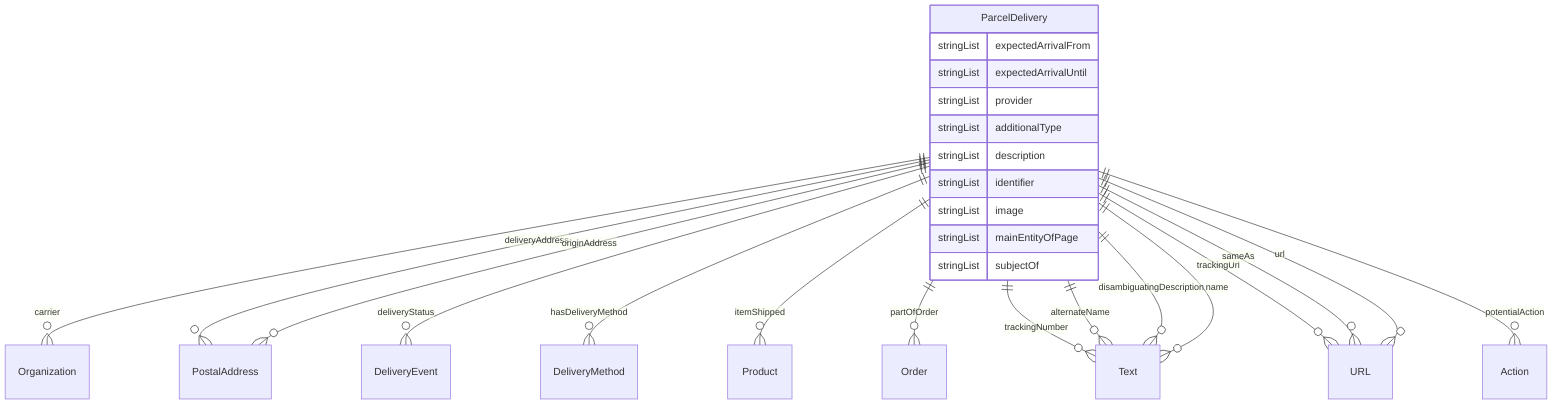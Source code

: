 erDiagram
ParcelDelivery {
    stringList expectedArrivalFrom  
    stringList expectedArrivalUntil  
    stringList provider  
    stringList additionalType  
    stringList description  
    stringList identifier  
    stringList image  
    stringList mainEntityOfPage  
    stringList subjectOf  
}

ParcelDelivery ||--}o Organization : "carrier"
ParcelDelivery ||--}o PostalAddress : "deliveryAddress"
ParcelDelivery ||--}o DeliveryEvent : "deliveryStatus"
ParcelDelivery ||--}o DeliveryMethod : "hasDeliveryMethod"
ParcelDelivery ||--}o Product : "itemShipped"
ParcelDelivery ||--}o PostalAddress : "originAddress"
ParcelDelivery ||--}o Order : "partOfOrder"
ParcelDelivery ||--}o Text : "trackingNumber"
ParcelDelivery ||--}o URL : "trackingUrl"
ParcelDelivery ||--}o Text : "alternateName"
ParcelDelivery ||--}o Text : "disambiguatingDescription"
ParcelDelivery ||--}o Text : "name"
ParcelDelivery ||--}o URL : "sameAs"
ParcelDelivery ||--}o Action : "potentialAction"
ParcelDelivery ||--}o URL : "url"